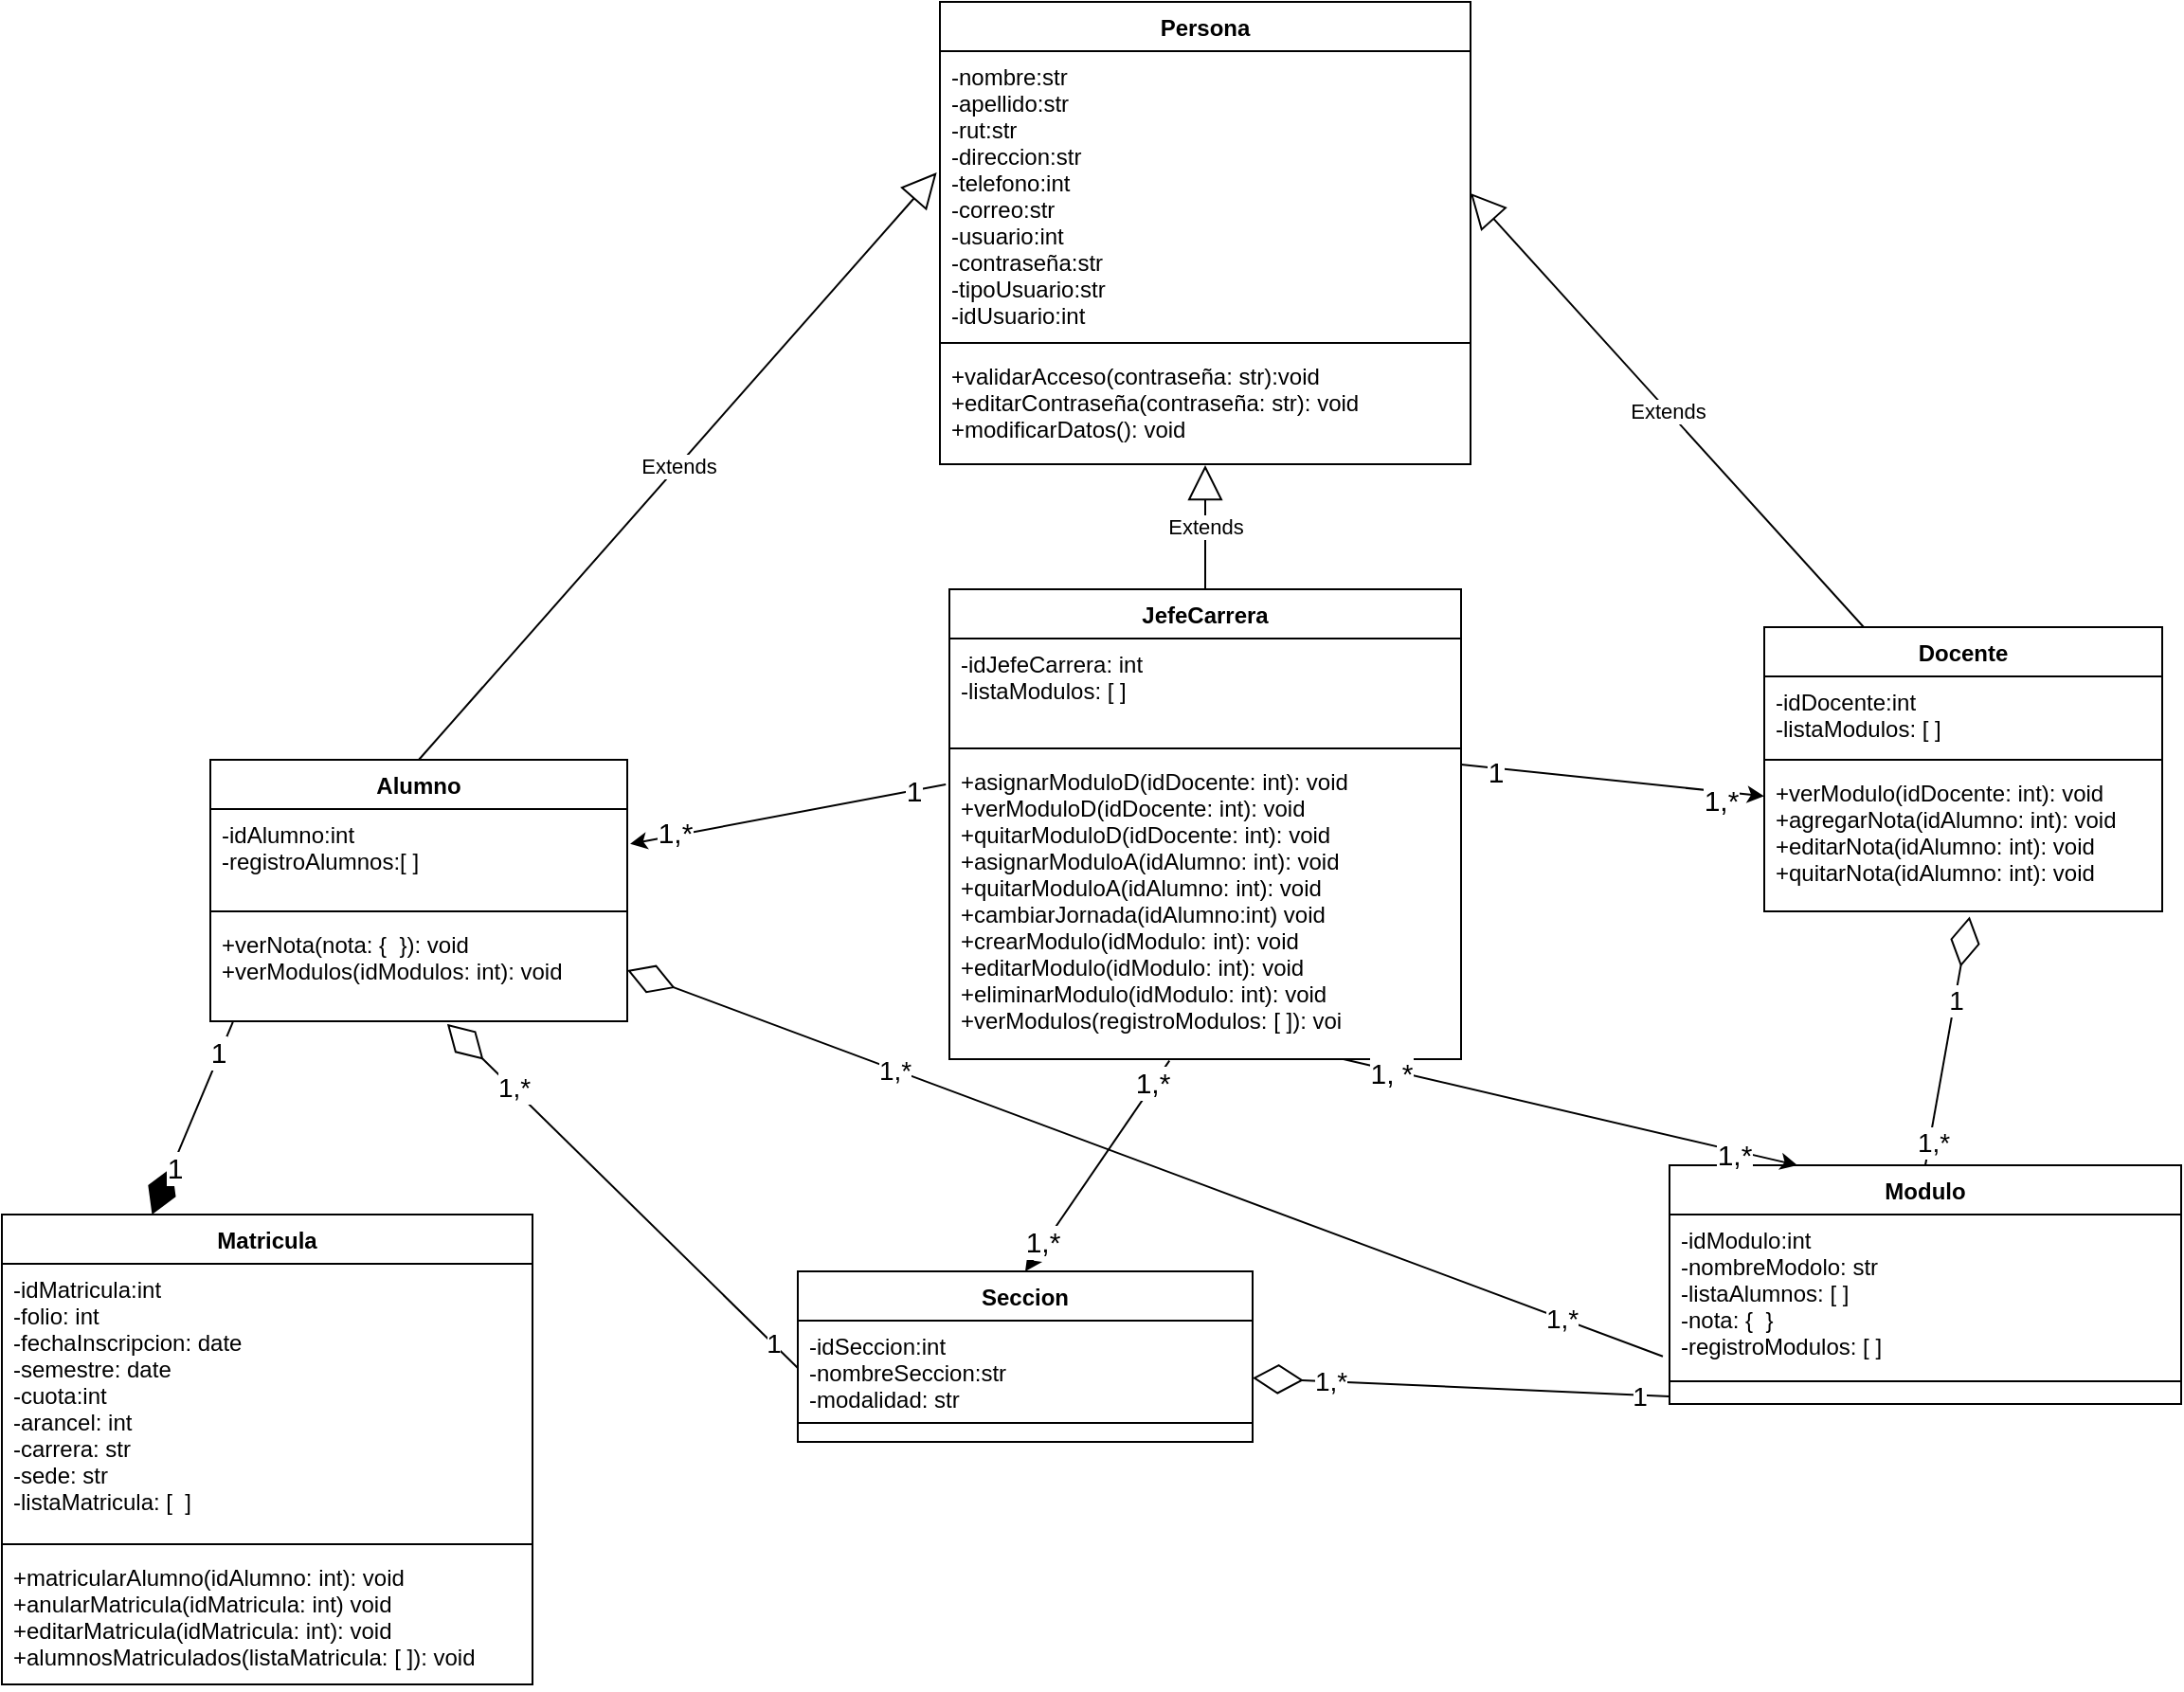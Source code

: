 <mxfile version="14.5.1" type="device"><diagram id="28VB1TbbILVr6vZ1d7KR" name="Página-1"><mxGraphModel dx="1185" dy="1847" grid="1" gridSize="10" guides="1" tooltips="1" connect="1" arrows="1" fold="1" page="1" pageScale="1" pageWidth="827" pageHeight="1169" math="0" shadow="0"><root><mxCell id="0"/><mxCell id="1" parent="0"/><mxCell id="tQEaDJxwPbmcpSJ1KFvj-1" value="Docente" style="swimlane;fontStyle=1;align=center;verticalAlign=top;childLayout=stackLayout;horizontal=1;startSize=26;horizontalStack=0;resizeParent=1;resizeParentMax=0;resizeLast=0;collapsible=1;marginBottom=0;" parent="1" vertex="1"><mxGeometry x="1090" y="-140" width="210" height="150" as="geometry"/></mxCell><mxCell id="tQEaDJxwPbmcpSJ1KFvj-2" value="-idDocente:int&#10;-listaModulos: [ ]" style="text;strokeColor=none;fillColor=none;align=left;verticalAlign=top;spacingLeft=4;spacingRight=4;overflow=hidden;rotatable=0;points=[[0,0.5],[1,0.5]];portConstraint=eastwest;" parent="tQEaDJxwPbmcpSJ1KFvj-1" vertex="1"><mxGeometry y="26" width="210" height="40" as="geometry"/></mxCell><mxCell id="tQEaDJxwPbmcpSJ1KFvj-3" value="" style="line;strokeWidth=1;fillColor=none;align=left;verticalAlign=middle;spacingTop=-1;spacingLeft=3;spacingRight=3;rotatable=0;labelPosition=right;points=[];portConstraint=eastwest;" parent="tQEaDJxwPbmcpSJ1KFvj-1" vertex="1"><mxGeometry y="66" width="210" height="8" as="geometry"/></mxCell><mxCell id="tQEaDJxwPbmcpSJ1KFvj-4" value="+verModulo(idDocente: int): void&#10;+agregarNota(idAlumno: int): void&#10;+editarNota(idAlumno: int): void&#10;+quitarNota(idAlumno: int): void&#10;" style="text;strokeColor=none;fillColor=none;align=left;verticalAlign=top;spacingLeft=4;spacingRight=4;overflow=hidden;rotatable=0;points=[[0,0.5],[1,0.5]];portConstraint=eastwest;" parent="tQEaDJxwPbmcpSJ1KFvj-1" vertex="1"><mxGeometry y="74" width="210" height="76" as="geometry"/></mxCell><mxCell id="tQEaDJxwPbmcpSJ1KFvj-9" value="Modulo" style="swimlane;fontStyle=1;align=center;verticalAlign=top;childLayout=stackLayout;horizontal=1;startSize=26;horizontalStack=0;resizeParent=1;resizeParentMax=0;resizeLast=0;collapsible=1;marginBottom=0;" parent="1" vertex="1"><mxGeometry x="1040" y="144" width="270" height="126" as="geometry"/></mxCell><mxCell id="tQEaDJxwPbmcpSJ1KFvj-10" value="-idModulo:int&#10;-nombreModolo: str&#10;-listaAlumnos: [ ]&#10;-nota: {  }&#10;-registroModulos: [ ]" style="text;strokeColor=none;fillColor=none;align=left;verticalAlign=top;spacingLeft=4;spacingRight=4;overflow=hidden;rotatable=0;points=[[0,0.5],[1,0.5]];portConstraint=eastwest;" parent="tQEaDJxwPbmcpSJ1KFvj-9" vertex="1"><mxGeometry y="26" width="270" height="84" as="geometry"/></mxCell><mxCell id="tQEaDJxwPbmcpSJ1KFvj-11" value="" style="line;strokeWidth=1;fillColor=none;align=left;verticalAlign=middle;spacingTop=-1;spacingLeft=3;spacingRight=3;rotatable=0;labelPosition=right;points=[];portConstraint=eastwest;" parent="tQEaDJxwPbmcpSJ1KFvj-9" vertex="1"><mxGeometry y="110" width="270" height="8" as="geometry"/></mxCell><mxCell id="tQEaDJxwPbmcpSJ1KFvj-12" value="." style="text;strokeColor=none;fillColor=none;align=left;verticalAlign=top;spacingLeft=4;spacingRight=4;overflow=hidden;rotatable=0;points=[[0,0.5],[1,0.5]];portConstraint=eastwest;" parent="tQEaDJxwPbmcpSJ1KFvj-9" vertex="1"><mxGeometry y="118" width="270" height="8" as="geometry"/></mxCell><mxCell id="tQEaDJxwPbmcpSJ1KFvj-13" value="Alumno" style="swimlane;fontStyle=1;align=center;verticalAlign=top;childLayout=stackLayout;horizontal=1;startSize=26;horizontalStack=0;resizeParent=1;resizeParentMax=0;resizeLast=0;collapsible=1;marginBottom=0;" parent="1" vertex="1"><mxGeometry x="270" y="-70" width="220" height="138" as="geometry"/></mxCell><mxCell id="tQEaDJxwPbmcpSJ1KFvj-14" value="-idAlumno:int&#10;-registroAlumnos:[ ]" style="text;strokeColor=none;fillColor=none;align=left;verticalAlign=top;spacingLeft=4;spacingRight=4;overflow=hidden;rotatable=0;points=[[0,0.5],[1,0.5]];portConstraint=eastwest;" parent="tQEaDJxwPbmcpSJ1KFvj-13" vertex="1"><mxGeometry y="26" width="220" height="50" as="geometry"/></mxCell><mxCell id="tQEaDJxwPbmcpSJ1KFvj-15" value="" style="line;strokeWidth=1;fillColor=none;align=left;verticalAlign=middle;spacingTop=-1;spacingLeft=3;spacingRight=3;rotatable=0;labelPosition=right;points=[];portConstraint=eastwest;" parent="tQEaDJxwPbmcpSJ1KFvj-13" vertex="1"><mxGeometry y="76" width="220" height="8" as="geometry"/></mxCell><mxCell id="tQEaDJxwPbmcpSJ1KFvj-16" value="+verNota(nota: {  }): void&#10;+verModulos(idModulos: int): void&#10;" style="text;strokeColor=none;fillColor=none;align=left;verticalAlign=top;spacingLeft=4;spacingRight=4;overflow=hidden;rotatable=0;points=[[0,0.5],[1,0.5]];portConstraint=eastwest;" parent="tQEaDJxwPbmcpSJ1KFvj-13" vertex="1"><mxGeometry y="84" width="220" height="54" as="geometry"/></mxCell><mxCell id="tQEaDJxwPbmcpSJ1KFvj-21" value="Seccion" style="swimlane;fontStyle=1;align=center;verticalAlign=top;childLayout=stackLayout;horizontal=1;startSize=26;horizontalStack=0;resizeParent=1;resizeParentMax=0;resizeLast=0;collapsible=1;marginBottom=0;" parent="1" vertex="1"><mxGeometry x="580" y="200" width="240" height="90" as="geometry"/></mxCell><mxCell id="tQEaDJxwPbmcpSJ1KFvj-22" value="-idSeccion:int&#10;-nombreSeccion:str&#10;-modalidad: str&#10;" style="text;strokeColor=none;fillColor=none;align=left;verticalAlign=top;spacingLeft=4;spacingRight=4;overflow=hidden;rotatable=0;points=[[0,0.5],[1,0.5]];portConstraint=eastwest;" parent="tQEaDJxwPbmcpSJ1KFvj-21" vertex="1"><mxGeometry y="26" width="240" height="50" as="geometry"/></mxCell><mxCell id="tQEaDJxwPbmcpSJ1KFvj-23" value="" style="line;strokeWidth=1;fillColor=none;align=left;verticalAlign=middle;spacingTop=-1;spacingLeft=3;spacingRight=3;rotatable=0;labelPosition=right;points=[];portConstraint=eastwest;" parent="tQEaDJxwPbmcpSJ1KFvj-21" vertex="1"><mxGeometry y="76" width="240" height="8" as="geometry"/></mxCell><mxCell id="tQEaDJxwPbmcpSJ1KFvj-24" value="." style="text;strokeColor=none;fillColor=none;align=left;verticalAlign=top;spacingLeft=4;spacingRight=4;overflow=hidden;rotatable=0;points=[[0,0.5],[1,0.5]];portConstraint=eastwest;" parent="tQEaDJxwPbmcpSJ1KFvj-21" vertex="1"><mxGeometry y="84" width="240" height="6" as="geometry"/></mxCell><mxCell id="tQEaDJxwPbmcpSJ1KFvj-25" value="Matricula" style="swimlane;fontStyle=1;align=center;verticalAlign=top;childLayout=stackLayout;horizontal=1;startSize=26;horizontalStack=0;resizeParent=1;resizeParentMax=0;resizeLast=0;collapsible=1;marginBottom=0;" parent="1" vertex="1"><mxGeometry x="160" y="170" width="280" height="248" as="geometry"/></mxCell><mxCell id="tQEaDJxwPbmcpSJ1KFvj-26" value="-idMatricula:int&#10;-folio: int&#10;-fechaInscripcion: date&#10;-semestre: date&#10;-cuota:int&#10;-arancel: int&#10;-carrera: str&#10;-sede: str&#10;-listaMatricula: [  ]" style="text;strokeColor=none;fillColor=none;align=left;verticalAlign=top;spacingLeft=4;spacingRight=4;overflow=hidden;rotatable=0;points=[[0,0.5],[1,0.5]];portConstraint=eastwest;" parent="tQEaDJxwPbmcpSJ1KFvj-25" vertex="1"><mxGeometry y="26" width="280" height="144" as="geometry"/></mxCell><mxCell id="tQEaDJxwPbmcpSJ1KFvj-27" value="" style="line;strokeWidth=1;fillColor=none;align=left;verticalAlign=middle;spacingTop=-1;spacingLeft=3;spacingRight=3;rotatable=0;labelPosition=right;points=[];portConstraint=eastwest;" parent="tQEaDJxwPbmcpSJ1KFvj-25" vertex="1"><mxGeometry y="170" width="280" height="8" as="geometry"/></mxCell><mxCell id="tQEaDJxwPbmcpSJ1KFvj-28" value="+matricularAlumno(idAlumno: int): void&#10;+anularMatricula(idMatricula: int) void&#10;+editarMatricula(idMatricula: int): void&#10;+alumnosMatriculados(listaMatricula: [ ]): void&#10;" style="text;strokeColor=none;fillColor=none;align=left;verticalAlign=top;spacingLeft=4;spacingRight=4;overflow=hidden;rotatable=0;points=[[0,0.5],[1,0.5]];portConstraint=eastwest;" parent="tQEaDJxwPbmcpSJ1KFvj-25" vertex="1"><mxGeometry y="178" width="280" height="70" as="geometry"/></mxCell><mxCell id="Amb958yM_eL_xgDrP11p-1" value="Persona" style="swimlane;fontStyle=1;align=center;verticalAlign=top;childLayout=stackLayout;horizontal=1;startSize=26;horizontalStack=0;resizeParent=1;resizeParentMax=0;resizeLast=0;collapsible=1;marginBottom=0;" parent="1" vertex="1"><mxGeometry x="655" y="-470" width="280" height="244" as="geometry"/></mxCell><mxCell id="Amb958yM_eL_xgDrP11p-2" value="-nombre:str&#10;-apellido:str&#10;-rut:str&#10;-direccion:str&#10;-telefono:int&#10;-correo:str&#10;-usuario:int&#10;-contraseña:str&#10;-tipoUsuario:str&#10;-idUsuario:int" style="text;strokeColor=none;fillColor=none;align=left;verticalAlign=top;spacingLeft=4;spacingRight=4;overflow=hidden;rotatable=0;points=[[0,0.5],[1,0.5]];portConstraint=eastwest;" parent="Amb958yM_eL_xgDrP11p-1" vertex="1"><mxGeometry y="26" width="280" height="150" as="geometry"/></mxCell><mxCell id="Amb958yM_eL_xgDrP11p-3" value="" style="line;strokeWidth=1;fillColor=none;align=left;verticalAlign=middle;spacingTop=-1;spacingLeft=3;spacingRight=3;rotatable=0;labelPosition=right;points=[];portConstraint=eastwest;" parent="Amb958yM_eL_xgDrP11p-1" vertex="1"><mxGeometry y="176" width="280" height="8" as="geometry"/></mxCell><mxCell id="Amb958yM_eL_xgDrP11p-4" value="+validarAcceso(contraseña: str):void&#10;+editarContraseña(contraseña: str): void&#10;+modificarDatos(): void" style="text;strokeColor=none;fillColor=none;align=left;verticalAlign=top;spacingLeft=4;spacingRight=4;overflow=hidden;rotatable=0;points=[[0,0.5],[1,0.5]];portConstraint=eastwest;" parent="Amb958yM_eL_xgDrP11p-1" vertex="1"><mxGeometry y="184" width="280" height="60" as="geometry"/></mxCell><mxCell id="zOwe1pxLTLpHgUOMr9SJ-3" value="Extends" style="endArrow=block;endSize=16;endFill=0;html=1;exitX=0.25;exitY=0;exitDx=0;exitDy=0;entryX=1;entryY=0.5;entryDx=0;entryDy=0;" parent="1" source="tQEaDJxwPbmcpSJ1KFvj-1" target="Amb958yM_eL_xgDrP11p-2" edge="1"><mxGeometry width="160" relative="1" as="geometry"><mxPoint x="210" y="120" as="sourcePoint"/><mxPoint x="370" y="120" as="targetPoint"/></mxGeometry></mxCell><mxCell id="zOwe1pxLTLpHgUOMr9SJ-4" value="Extends" style="endArrow=block;endSize=16;endFill=0;html=1;entryX=-0.006;entryY=0.427;entryDx=0;entryDy=0;entryPerimeter=0;exitX=0.5;exitY=0;exitDx=0;exitDy=0;" parent="1" source="tQEaDJxwPbmcpSJ1KFvj-13" target="Amb958yM_eL_xgDrP11p-2" edge="1"><mxGeometry width="160" relative="1" as="geometry"><mxPoint x="220" y="130" as="sourcePoint"/><mxPoint x="380" y="130" as="targetPoint"/><Array as="points"/></mxGeometry></mxCell><mxCell id="zOwe1pxLTLpHgUOMr9SJ-17" value="" style="endArrow=diamondThin;endFill=0;endSize=24;html=1;entryX=0.568;entryY=1.027;entryDx=0;entryDy=0;entryPerimeter=0;exitX=0;exitY=0.5;exitDx=0;exitDy=0;" parent="1" source="tQEaDJxwPbmcpSJ1KFvj-22" target="tQEaDJxwPbmcpSJ1KFvj-16" edge="1"><mxGeometry width="160" relative="1" as="geometry"><mxPoint x="30" y="550" as="sourcePoint"/><mxPoint x="190" y="550" as="targetPoint"/></mxGeometry></mxCell><mxCell id="zOwe1pxLTLpHgUOMr9SJ-28" value="1" style="edgeLabel;html=1;align=center;verticalAlign=middle;resizable=0;points=[];fontSize=14;" parent="zOwe1pxLTLpHgUOMr9SJ-17" vertex="1" connectable="0"><mxGeometry x="-0.853" relative="1" as="geometry"><mxPoint as="offset"/></mxGeometry></mxCell><mxCell id="zOwe1pxLTLpHgUOMr9SJ-29" value="1,*" style="edgeLabel;html=1;align=center;verticalAlign=middle;resizable=0;points=[];fontSize=14;" parent="zOwe1pxLTLpHgUOMr9SJ-17" vertex="1" connectable="0"><mxGeometry x="0.628" relative="1" as="geometry"><mxPoint as="offset"/></mxGeometry></mxCell><mxCell id="zOwe1pxLTLpHgUOMr9SJ-20" value="" style="endArrow=diamondThin;endFill=0;endSize=24;html=1;exitX=0.5;exitY=0;exitDx=0;exitDy=0;entryX=0.516;entryY=1.036;entryDx=0;entryDy=0;entryPerimeter=0;" parent="1" source="tQEaDJxwPbmcpSJ1KFvj-9" target="tQEaDJxwPbmcpSJ1KFvj-4" edge="1"><mxGeometry width="160" relative="1" as="geometry"><mxPoint x="40" y="560" as="sourcePoint"/><mxPoint x="1200" as="targetPoint"/></mxGeometry></mxCell><mxCell id="zOwe1pxLTLpHgUOMr9SJ-24" value="1" style="edgeLabel;html=1;align=center;verticalAlign=middle;resizable=0;points=[];fontSize=14;" parent="zOwe1pxLTLpHgUOMr9SJ-20" vertex="1" connectable="0"><mxGeometry x="0.333" relative="1" as="geometry"><mxPoint as="offset"/></mxGeometry></mxCell><mxCell id="zOwe1pxLTLpHgUOMr9SJ-25" value="&lt;font style=&quot;font-size: 14px&quot;&gt;1,*&lt;/font&gt;" style="edgeLabel;html=1;align=center;verticalAlign=middle;resizable=0;points=[];" parent="zOwe1pxLTLpHgUOMr9SJ-20" vertex="1" connectable="0"><mxGeometry x="-0.805" y="-2" relative="1" as="geometry"><mxPoint as="offset"/></mxGeometry></mxCell><mxCell id="zOwe1pxLTLpHgUOMr9SJ-21" value="" style="endArrow=diamondThin;endFill=0;endSize=24;html=1;entryX=1;entryY=0.5;entryDx=0;entryDy=0;exitX=-0.013;exitY=0.891;exitDx=0;exitDy=0;exitPerimeter=0;" parent="1" source="tQEaDJxwPbmcpSJ1KFvj-10" target="tQEaDJxwPbmcpSJ1KFvj-16" edge="1"><mxGeometry width="160" relative="1" as="geometry"><mxPoint x="40" y="560" as="sourcePoint"/><mxPoint x="200" y="560" as="targetPoint"/></mxGeometry></mxCell><mxCell id="zOwe1pxLTLpHgUOMr9SJ-30" value="1,*" style="edgeLabel;html=1;align=center;verticalAlign=middle;resizable=0;points=[];fontSize=14;" parent="zOwe1pxLTLpHgUOMr9SJ-21" vertex="1" connectable="0"><mxGeometry x="-0.802" relative="1" as="geometry"><mxPoint as="offset"/></mxGeometry></mxCell><mxCell id="zOwe1pxLTLpHgUOMr9SJ-31" value="1,*" style="edgeLabel;html=1;align=center;verticalAlign=middle;resizable=0;points=[];fontSize=14;" parent="zOwe1pxLTLpHgUOMr9SJ-21" vertex="1" connectable="0"><mxGeometry x="0.486" relative="1" as="geometry"><mxPoint as="offset"/></mxGeometry></mxCell><mxCell id="SKqjuKQKnhIWqFkTovPr-11" value="" style="endArrow=diamondThin;endFill=0;endSize=24;html=1;exitX=0;exitY=0.5;exitDx=0;exitDy=0;" parent="1" source="tQEaDJxwPbmcpSJ1KFvj-12" target="tQEaDJxwPbmcpSJ1KFvj-22" edge="1"><mxGeometry width="160" relative="1" as="geometry"><mxPoint x="345" y="680" as="sourcePoint"/><mxPoint x="297.92" y="428.97" as="targetPoint"/></mxGeometry></mxCell><mxCell id="SKqjuKQKnhIWqFkTovPr-12" value="1" style="edgeLabel;html=1;align=center;verticalAlign=middle;resizable=0;points=[];fontSize=14;" parent="SKqjuKQKnhIWqFkTovPr-11" vertex="1" connectable="0"><mxGeometry x="-0.853" relative="1" as="geometry"><mxPoint as="offset"/></mxGeometry></mxCell><mxCell id="SKqjuKQKnhIWqFkTovPr-13" value="1,*" style="edgeLabel;html=1;align=center;verticalAlign=middle;resizable=0;points=[];fontSize=14;" parent="SKqjuKQKnhIWqFkTovPr-11" vertex="1" connectable="0"><mxGeometry x="0.628" relative="1" as="geometry"><mxPoint as="offset"/></mxGeometry></mxCell><mxCell id="POcJWZl60lBzgIvKekEJ-1" value="" style="endArrow=diamondThin;endFill=1;endSize=24;html=1;exitX=0.054;exitY=1.009;exitDx=0;exitDy=0;exitPerimeter=0;entryX=0.283;entryY=0;entryDx=0;entryDy=0;entryPerimeter=0;" parent="1" source="tQEaDJxwPbmcpSJ1KFvj-16" target="tQEaDJxwPbmcpSJ1KFvj-25" edge="1"><mxGeometry width="160" relative="1" as="geometry"><mxPoint x="390" y="440" as="sourcePoint"/><mxPoint x="550" y="440" as="targetPoint"/></mxGeometry></mxCell><mxCell id="POcJWZl60lBzgIvKekEJ-2" value="&lt;font style=&quot;font-size: 15px&quot;&gt;1&lt;/font&gt;" style="edgeLabel;html=1;align=center;verticalAlign=middle;resizable=0;points=[];" parent="POcJWZl60lBzgIvKekEJ-1" vertex="1" connectable="0"><mxGeometry x="-0.682" y="-2" relative="1" as="geometry"><mxPoint as="offset"/></mxGeometry></mxCell><mxCell id="POcJWZl60lBzgIvKekEJ-4" value="&lt;font style=&quot;font-size: 15px&quot;&gt;1&lt;/font&gt;" style="edgeLabel;html=1;align=center;verticalAlign=middle;resizable=0;points=[];" parent="POcJWZl60lBzgIvKekEJ-1" vertex="1" connectable="0"><mxGeometry x="0.496" y="1" relative="1" as="geometry"><mxPoint as="offset"/></mxGeometry></mxCell><mxCell id="jDmKpGJyOJ0RbahHxctM-5" value="JefeCarrera" style="swimlane;fontStyle=1;align=center;verticalAlign=top;childLayout=stackLayout;horizontal=1;startSize=26;horizontalStack=0;resizeParent=1;resizeParentMax=0;resizeLast=0;collapsible=1;marginBottom=0;" parent="1" vertex="1"><mxGeometry x="660" y="-160" width="270" height="248" as="geometry"/></mxCell><mxCell id="jDmKpGJyOJ0RbahHxctM-6" value="-idJefeCarrera: int&#10;-listaModulos: [ ]" style="text;strokeColor=none;fillColor=none;align=left;verticalAlign=top;spacingLeft=4;spacingRight=4;overflow=hidden;rotatable=0;points=[[0,0.5],[1,0.5]];portConstraint=eastwest;" parent="jDmKpGJyOJ0RbahHxctM-5" vertex="1"><mxGeometry y="26" width="270" height="54" as="geometry"/></mxCell><mxCell id="jDmKpGJyOJ0RbahHxctM-7" value="" style="line;strokeWidth=1;fillColor=none;align=left;verticalAlign=middle;spacingTop=-1;spacingLeft=3;spacingRight=3;rotatable=0;labelPosition=right;points=[];portConstraint=eastwest;" parent="jDmKpGJyOJ0RbahHxctM-5" vertex="1"><mxGeometry y="80" width="270" height="8" as="geometry"/></mxCell><mxCell id="jDmKpGJyOJ0RbahHxctM-8" value="+asignarModuloD(idDocente: int): void&#10;+verModuloD(idDocente: int): void&#10;+quitarModuloD(idDocente: int): void&#10;+asignarModuloA(idAlumno: int): void&#10;+quitarModuloA(idAlumno: int): void&#10;+cambiarJornada(idAlumno:int) void&#10;+crearModulo(idModulo: int): void&#10;+editarModulo(idModulo: int): void&#10;+eliminarModulo(idModulo: int): void&#10;+verModulos(registroModulos: [ ]): voi&#10;" style="text;strokeColor=none;fillColor=none;align=left;verticalAlign=top;spacingLeft=4;spacingRight=4;overflow=hidden;rotatable=0;points=[[0,0.5],[1,0.5]];portConstraint=eastwest;" parent="jDmKpGJyOJ0RbahHxctM-5" vertex="1"><mxGeometry y="88" width="270" height="160" as="geometry"/></mxCell><mxCell id="jDmKpGJyOJ0RbahHxctM-9" value="Extends" style="endArrow=block;endSize=16;endFill=0;html=1;entryX=0.5;entryY=1.008;entryDx=0;entryDy=0;entryPerimeter=0;exitX=0.5;exitY=0;exitDx=0;exitDy=0;" parent="1" source="jDmKpGJyOJ0RbahHxctM-5" target="Amb958yM_eL_xgDrP11p-4" edge="1"><mxGeometry width="160" relative="1" as="geometry"><mxPoint x="330" y="-80" as="sourcePoint"/><mxPoint x="668.32" y="-623.972" as="targetPoint"/><Array as="points"/></mxGeometry></mxCell><mxCell id="jDmKpGJyOJ0RbahHxctM-13" value="" style="endArrow=classic;html=1;exitX=-0.007;exitY=0.094;exitDx=0;exitDy=0;exitPerimeter=0;entryX=1.007;entryY=0.368;entryDx=0;entryDy=0;entryPerimeter=0;" parent="1" source="jDmKpGJyOJ0RbahHxctM-8" target="tQEaDJxwPbmcpSJ1KFvj-14" edge="1"><mxGeometry width="50" height="50" relative="1" as="geometry"><mxPoint x="470" y="-150" as="sourcePoint"/><mxPoint x="520" y="-200" as="targetPoint"/></mxGeometry></mxCell><mxCell id="jDmKpGJyOJ0RbahHxctM-16" value="&lt;font style=&quot;font-size: 15px&quot;&gt;1,*&lt;/font&gt;" style="edgeLabel;html=1;align=center;verticalAlign=middle;resizable=0;points=[];" parent="jDmKpGJyOJ0RbahHxctM-13" vertex="1" connectable="0"><mxGeometry x="0.723" y="-2" relative="1" as="geometry"><mxPoint as="offset"/></mxGeometry></mxCell><mxCell id="jDmKpGJyOJ0RbahHxctM-17" value="&lt;font style=&quot;font-size: 15px&quot;&gt;1&lt;/font&gt;" style="edgeLabel;html=1;align=center;verticalAlign=middle;resizable=0;points=[];" parent="jDmKpGJyOJ0RbahHxctM-13" vertex="1" connectable="0"><mxGeometry x="-0.794" y="-1" relative="1" as="geometry"><mxPoint as="offset"/></mxGeometry></mxCell><mxCell id="jDmKpGJyOJ0RbahHxctM-14" value="" style="endArrow=classic;html=1;exitX=1;exitY=0.028;exitDx=0;exitDy=0;exitPerimeter=0;entryX=0;entryY=0.2;entryDx=0;entryDy=0;entryPerimeter=0;" parent="1" source="jDmKpGJyOJ0RbahHxctM-8" target="tQEaDJxwPbmcpSJ1KFvj-4" edge="1"><mxGeometry width="50" height="50" relative="1" as="geometry"><mxPoint x="673.11" y="-202.072" as="sourcePoint"/><mxPoint x="482.1" y="-12.048" as="targetPoint"/></mxGeometry></mxCell><mxCell id="jDmKpGJyOJ0RbahHxctM-18" value="&lt;font style=&quot;font-size: 15px&quot;&gt;1&lt;/font&gt;" style="edgeLabel;html=1;align=center;verticalAlign=middle;resizable=0;points=[];" parent="jDmKpGJyOJ0RbahHxctM-14" vertex="1" connectable="0"><mxGeometry x="-0.784" relative="1" as="geometry"><mxPoint y="1" as="offset"/></mxGeometry></mxCell><mxCell id="jDmKpGJyOJ0RbahHxctM-19" value="&lt;font style=&quot;font-size: 15px&quot;&gt;1,*&lt;/font&gt;" style="edgeLabel;html=1;align=center;verticalAlign=middle;resizable=0;points=[];" parent="jDmKpGJyOJ0RbahHxctM-14" vertex="1" connectable="0"><mxGeometry x="0.711" y="-4" relative="1" as="geometry"><mxPoint as="offset"/></mxGeometry></mxCell><mxCell id="jDmKpGJyOJ0RbahHxctM-20" value="" style="endArrow=classic;html=1;exitX=0.43;exitY=1.005;exitDx=0;exitDy=0;exitPerimeter=0;entryX=0.5;entryY=0;entryDx=0;entryDy=0;" parent="1" source="jDmKpGJyOJ0RbahHxctM-8" target="tQEaDJxwPbmcpSJ1KFvj-21" edge="1"><mxGeometry width="50" height="50" relative="1" as="geometry"><mxPoint x="673.11" y="-202.072" as="sourcePoint"/><mxPoint x="482.1" y="-12.048" as="targetPoint"/></mxGeometry></mxCell><mxCell id="jDmKpGJyOJ0RbahHxctM-21" value="&lt;font style=&quot;font-size: 15px&quot;&gt;1,*&lt;/font&gt;" style="edgeLabel;html=1;align=center;verticalAlign=middle;resizable=0;points=[];" parent="jDmKpGJyOJ0RbahHxctM-20" vertex="1" connectable="0"><mxGeometry x="0.723" y="-2" relative="1" as="geometry"><mxPoint as="offset"/></mxGeometry></mxCell><mxCell id="jDmKpGJyOJ0RbahHxctM-22" value="&lt;font style=&quot;font-size: 15px&quot;&gt;1,*&lt;/font&gt;" style="edgeLabel;html=1;align=center;verticalAlign=middle;resizable=0;points=[];" parent="jDmKpGJyOJ0RbahHxctM-20" vertex="1" connectable="0"><mxGeometry x="-0.794" y="-1" relative="1" as="geometry"><mxPoint x="-1" as="offset"/></mxGeometry></mxCell><mxCell id="jDmKpGJyOJ0RbahHxctM-23" value="" style="endArrow=classic;html=1;exitX=0.77;exitY=1;exitDx=0;exitDy=0;exitPerimeter=0;entryX=0.25;entryY=0;entryDx=0;entryDy=0;" parent="1" source="jDmKpGJyOJ0RbahHxctM-8" target="tQEaDJxwPbmcpSJ1KFvj-9" edge="1"><mxGeometry width="50" height="50" relative="1" as="geometry"><mxPoint x="791.1" y="-8.94" as="sourcePoint"/><mxPoint x="650" y="210" as="targetPoint"/></mxGeometry></mxCell><mxCell id="jDmKpGJyOJ0RbahHxctM-24" value="&lt;font style=&quot;font-size: 15px&quot;&gt;1,*&lt;/font&gt;" style="edgeLabel;html=1;align=center;verticalAlign=middle;resizable=0;points=[];" parent="jDmKpGJyOJ0RbahHxctM-23" vertex="1" connectable="0"><mxGeometry x="0.723" y="-2" relative="1" as="geometry"><mxPoint as="offset"/></mxGeometry></mxCell><mxCell id="jDmKpGJyOJ0RbahHxctM-25" value="&lt;font style=&quot;font-size: 15px&quot;&gt;1, *&lt;/font&gt;" style="edgeLabel;html=1;align=center;verticalAlign=middle;resizable=0;points=[];" parent="jDmKpGJyOJ0RbahHxctM-23" vertex="1" connectable="0"><mxGeometry x="-0.794" y="-1" relative="1" as="geometry"><mxPoint as="offset"/></mxGeometry></mxCell></root></mxGraphModel></diagram></mxfile>
